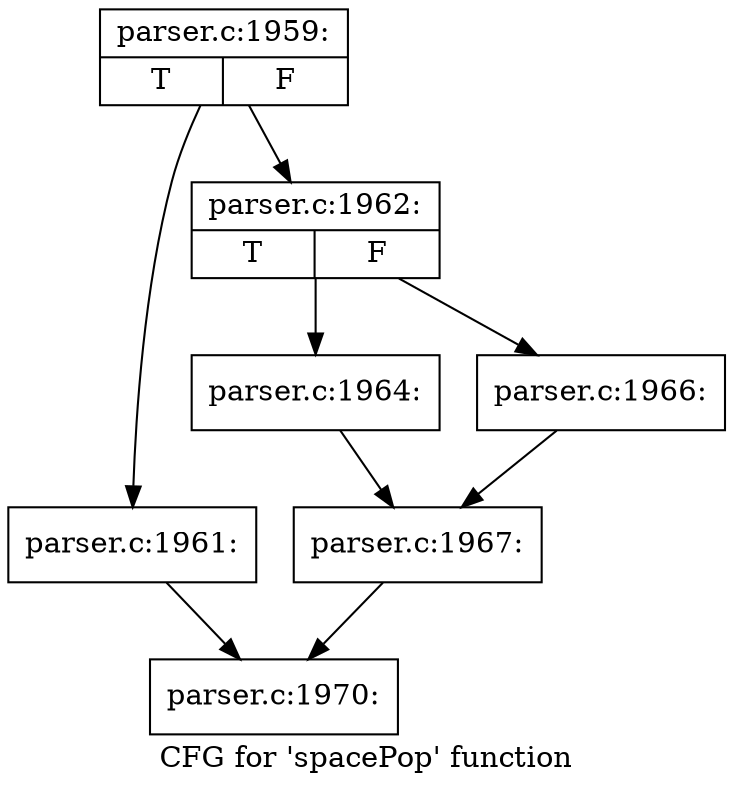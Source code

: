 digraph "CFG for 'spacePop' function" {
	label="CFG for 'spacePop' function";

	Node0x6280960 [shape=record,label="{parser.c:1959:|{<s0>T|<s1>F}}"];
	Node0x6280960 -> Node0x62809f0;
	Node0x6280960 -> Node0x6280a40;
	Node0x62809f0 [shape=record,label="{parser.c:1961:}"];
	Node0x62809f0 -> Node0x62825f0;
	Node0x6280a40 [shape=record,label="{parser.c:1962:|{<s0>T|<s1>F}}"];
	Node0x6280a40 -> Node0x6287740;
	Node0x6280a40 -> Node0x62877e0;
	Node0x6287740 [shape=record,label="{parser.c:1964:}"];
	Node0x6287740 -> Node0x6287790;
	Node0x62877e0 [shape=record,label="{parser.c:1966:}"];
	Node0x62877e0 -> Node0x6287790;
	Node0x6287790 [shape=record,label="{parser.c:1967:}"];
	Node0x6287790 -> Node0x62825f0;
	Node0x62825f0 [shape=record,label="{parser.c:1970:}"];
}
